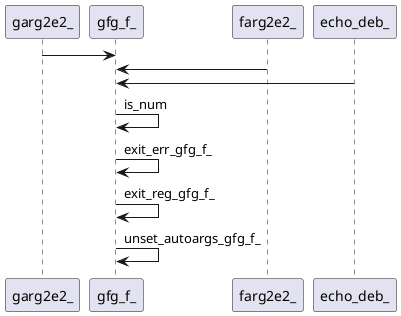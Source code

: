 @startuml rete
garg2e2_ -> gfg_f_ 
farg2e2_ -> gfg_f_
echo_deb_ -> gfg_f_
gfg_f_ -> gfg_f_:is_num
gfg_f_ -> gfg_f_:exit_err_gfg_f_
gfg_f_ -> gfg_f_:exit_reg_gfg_f_
gfg_f_ -> gfg_f_:unset_autoargs_gfg_f_
' {wrap_fn}
' fnn o-> gfg_f_
' {body_fn}
@enduml